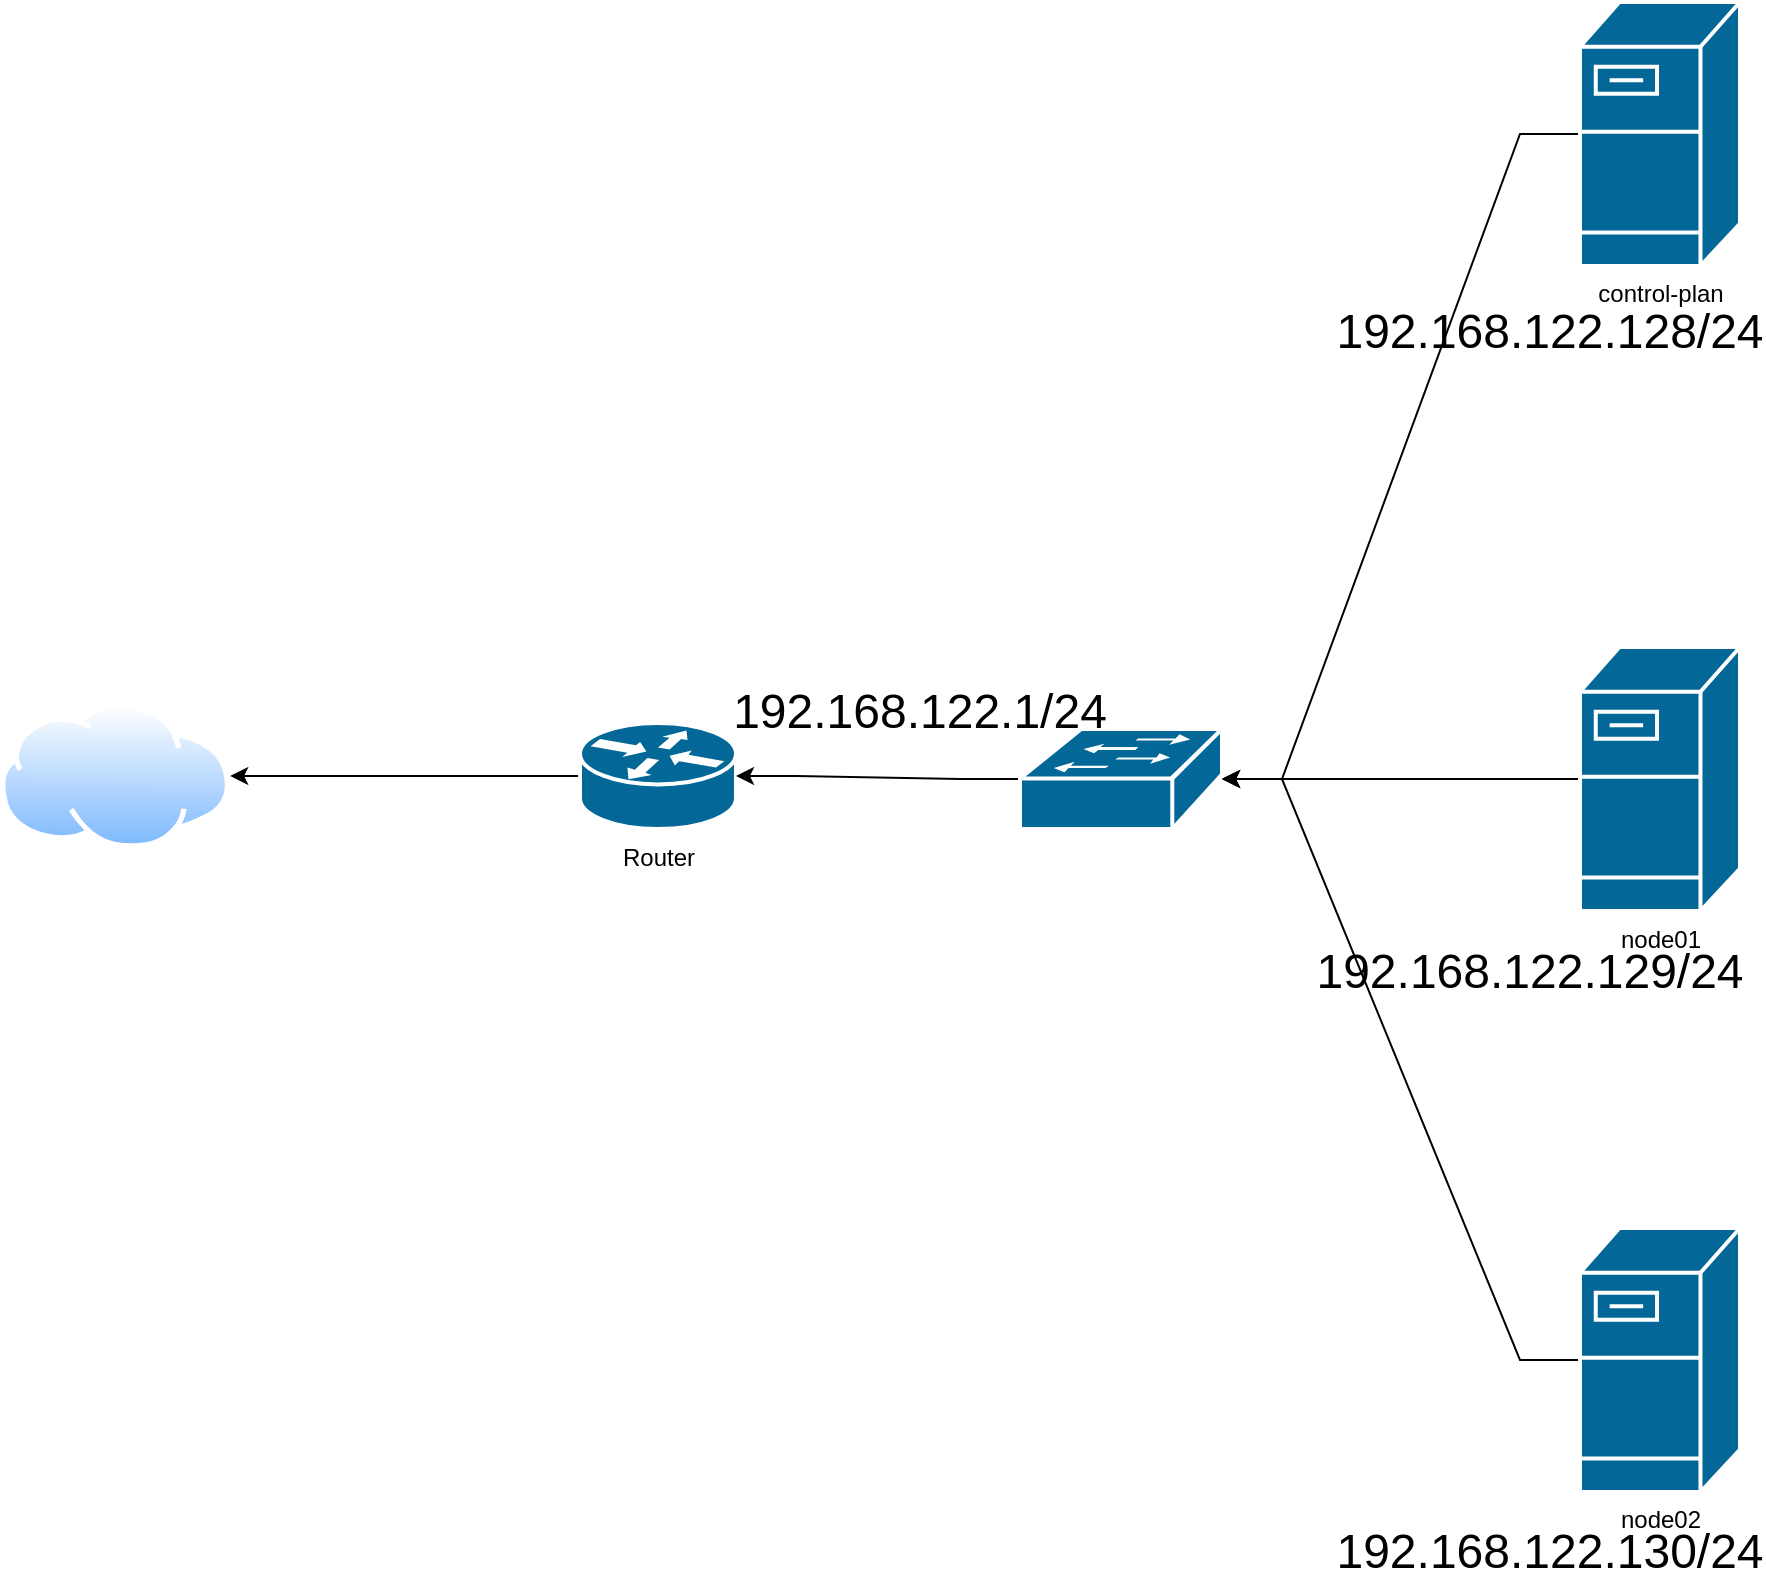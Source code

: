 <mxfile version="26.0.9">
  <diagram name="Page-1" id="c37626ed-c26b-45fb-9056-f9ebc6bb27b6">
    <mxGraphModel dx="1674" dy="4" grid="1" gridSize="10" guides="1" tooltips="1" connect="1" arrows="1" fold="1" page="1" pageScale="1" pageWidth="1100" pageHeight="850" background="none" math="0" shadow="0">
      <root>
        <mxCell id="0" />
        <mxCell id="1" parent="0" />
        <mxCell id="TxJJtsXQYykPU4C46Ss5-15" style="edgeStyle=entityRelationEdgeStyle;rounded=0;orthogonalLoop=1;jettySize=auto;html=1;" parent="1" source="TxJJtsXQYykPU4C46Ss5-1" target="TxJJtsXQYykPU4C46Ss5-3" edge="1">
          <mxGeometry relative="1" as="geometry" />
        </mxCell>
        <mxCell id="TxJJtsXQYykPU4C46Ss5-1" value="control-plan" style="shape=mxgraph.cisco.servers.fileserver;sketch=0;html=1;pointerEvents=1;dashed=0;fillColor=#036897;strokeColor=#ffffff;strokeWidth=2;verticalLabelPosition=bottom;verticalAlign=top;align=center;outlineConnect=0;" parent="1" vertex="1">
          <mxGeometry x="880" y="910" width="80" height="132" as="geometry" />
        </mxCell>
        <mxCell id="TxJJtsXQYykPU4C46Ss5-20" style="edgeStyle=entityRelationEdgeStyle;rounded=0;orthogonalLoop=1;jettySize=auto;html=1;" parent="1" source="TxJJtsXQYykPU4C46Ss5-2" target="TxJJtsXQYykPU4C46Ss5-19" edge="1">
          <mxGeometry relative="1" as="geometry" />
        </mxCell>
        <mxCell id="TxJJtsXQYykPU4C46Ss5-2" value="Router" style="shape=mxgraph.cisco.routers.router;sketch=0;html=1;pointerEvents=1;dashed=0;fillColor=#036897;strokeColor=#ffffff;strokeWidth=2;verticalLabelPosition=bottom;verticalAlign=top;align=center;outlineConnect=0;" parent="1" vertex="1">
          <mxGeometry x="380" y="1270.5" width="78" height="53" as="geometry" />
        </mxCell>
        <mxCell id="TxJJtsXQYykPU4C46Ss5-18" style="edgeStyle=entityRelationEdgeStyle;rounded=0;orthogonalLoop=1;jettySize=auto;html=1;" parent="1" source="TxJJtsXQYykPU4C46Ss5-3" target="TxJJtsXQYykPU4C46Ss5-2" edge="1">
          <mxGeometry relative="1" as="geometry" />
        </mxCell>
        <mxCell id="TxJJtsXQYykPU4C46Ss5-3" value="" style="shape=mxgraph.cisco.switches.workgroup_switch;sketch=0;html=1;pointerEvents=1;dashed=0;fillColor=#036897;strokeColor=#ffffff;strokeWidth=2;verticalLabelPosition=bottom;verticalAlign=top;align=center;outlineConnect=0;" parent="1" vertex="1">
          <mxGeometry x="600" y="1273.5" width="101" height="50" as="geometry" />
        </mxCell>
        <mxCell id="TxJJtsXQYykPU4C46Ss5-16" style="edgeStyle=entityRelationEdgeStyle;rounded=0;orthogonalLoop=1;jettySize=auto;html=1;" parent="1" source="TxJJtsXQYykPU4C46Ss5-5" target="TxJJtsXQYykPU4C46Ss5-3" edge="1">
          <mxGeometry relative="1" as="geometry" />
        </mxCell>
        <mxCell id="TxJJtsXQYykPU4C46Ss5-5" value="node01" style="shape=mxgraph.cisco.servers.fileserver;sketch=0;html=1;pointerEvents=1;dashed=0;fillColor=#036897;strokeColor=#ffffff;strokeWidth=2;verticalLabelPosition=bottom;verticalAlign=top;align=center;outlineConnect=0;" parent="1" vertex="1">
          <mxGeometry x="880" y="1232.5" width="80" height="132" as="geometry" />
        </mxCell>
        <mxCell id="TxJJtsXQYykPU4C46Ss5-17" style="edgeStyle=entityRelationEdgeStyle;rounded=0;orthogonalLoop=1;jettySize=auto;html=1;" parent="1" source="TxJJtsXQYykPU4C46Ss5-6" target="TxJJtsXQYykPU4C46Ss5-3" edge="1">
          <mxGeometry relative="1" as="geometry" />
        </mxCell>
        <mxCell id="TxJJtsXQYykPU4C46Ss5-6" value="node02" style="shape=mxgraph.cisco.servers.fileserver;sketch=0;html=1;pointerEvents=1;dashed=0;fillColor=#036897;strokeColor=#ffffff;strokeWidth=2;verticalLabelPosition=bottom;verticalAlign=top;align=center;outlineConnect=0;" parent="1" vertex="1">
          <mxGeometry x="880" y="1523" width="80" height="132" as="geometry" />
        </mxCell>
        <mxCell id="TxJJtsXQYykPU4C46Ss5-19" value="" style="image;aspect=fixed;perimeter=ellipsePerimeter;html=1;align=center;shadow=0;dashed=0;spacingTop=3;image=img/lib/active_directory/internet_cloud.svg;" parent="1" vertex="1">
          <mxGeometry x="90" y="1260.75" width="115.08" height="72.5" as="geometry" />
        </mxCell>
        <mxCell id="WolQKvR45_Dh5YYMQihX-1" value="&lt;font style=&quot;font-size: 24px;&quot;&gt;192.168.122.128/24&lt;/font&gt;" style="text;strokeColor=none;align=center;fillColor=none;html=1;verticalAlign=middle;whiteSpace=wrap;rounded=0;" parent="1" vertex="1">
          <mxGeometry x="830" y="1060" width="70" height="30" as="geometry" />
        </mxCell>
        <mxCell id="WolQKvR45_Dh5YYMQihX-2" value="&lt;font style=&quot;font-size: 24px;&quot;&gt;192.168.122.129/24&lt;/font&gt;" style="text;strokeColor=none;align=center;fillColor=none;html=1;verticalAlign=middle;whiteSpace=wrap;rounded=0;" parent="1" vertex="1">
          <mxGeometry x="820" y="1380" width="70" height="30" as="geometry" />
        </mxCell>
        <mxCell id="WolQKvR45_Dh5YYMQihX-3" value="&lt;font style=&quot;font-size: 24px;&quot;&gt;192.168.122.130/24&lt;/font&gt;" style="text;strokeColor=none;align=center;fillColor=none;html=1;verticalAlign=middle;whiteSpace=wrap;rounded=0;" parent="1" vertex="1">
          <mxGeometry x="830" y="1670" width="70" height="30" as="geometry" />
        </mxCell>
        <mxCell id="tMT-QXXHcs4FQE5JMv1q-1" value="&lt;font style=&quot;font-size: 24px;&quot;&gt;192.168.122.1/24&lt;/font&gt;" style="text;strokeColor=none;align=center;fillColor=none;html=1;verticalAlign=middle;whiteSpace=wrap;rounded=0;" vertex="1" parent="1">
          <mxGeometry x="515" y="1250" width="70" height="30" as="geometry" />
        </mxCell>
      </root>
    </mxGraphModel>
  </diagram>
</mxfile>

